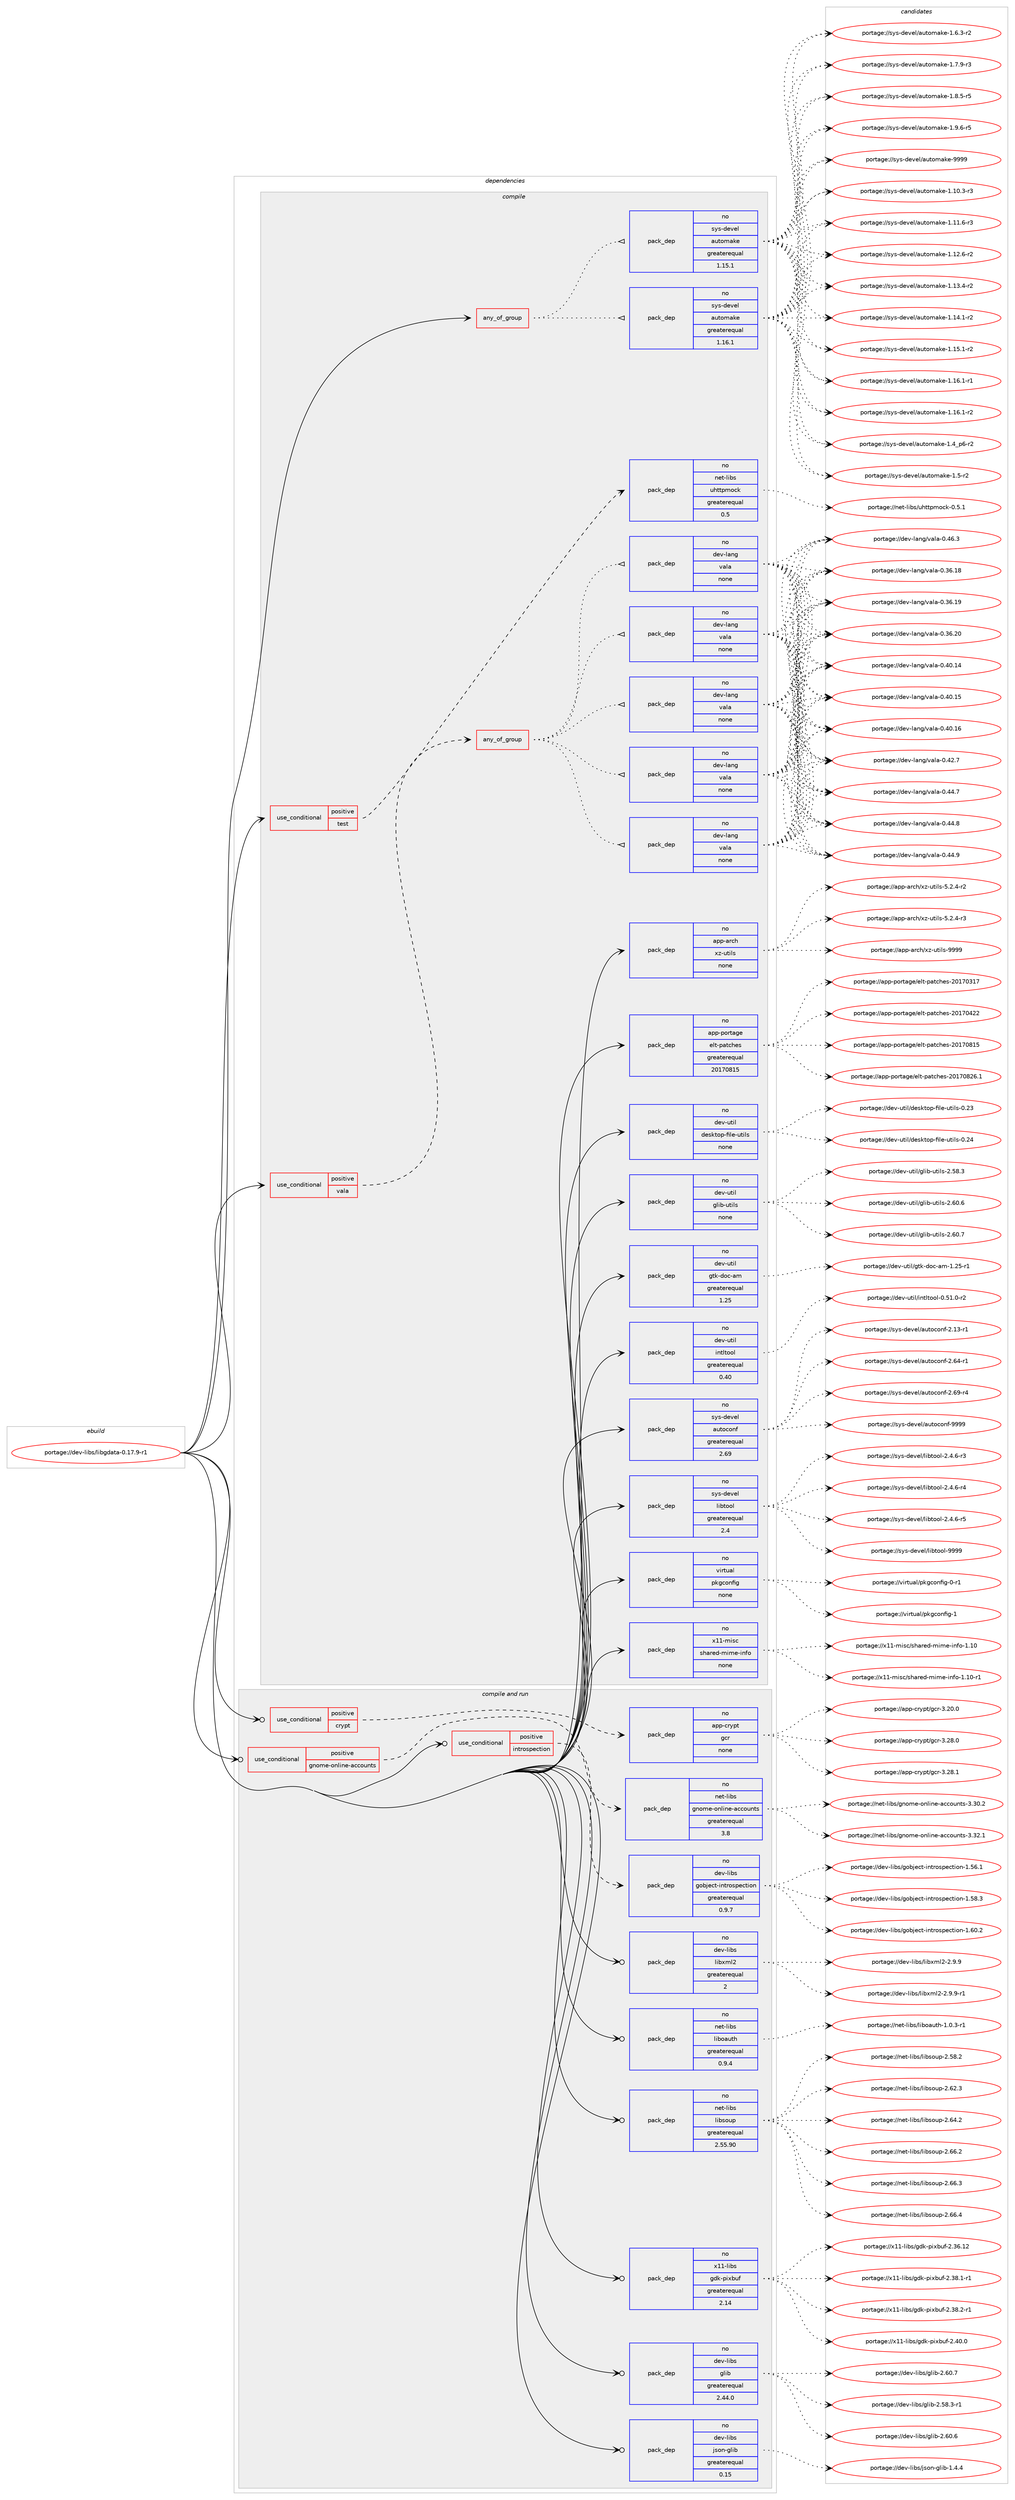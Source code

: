 digraph prolog {

# *************
# Graph options
# *************

newrank=true;
concentrate=true;
compound=true;
graph [rankdir=LR,fontname=Helvetica,fontsize=10,ranksep=1.5];#, ranksep=2.5, nodesep=0.2];
edge  [arrowhead=vee];
node  [fontname=Helvetica,fontsize=10];

# **********
# The ebuild
# **********

subgraph cluster_leftcol {
color=gray;
rank=same;
label=<<i>ebuild</i>>;
id [label="portage://dev-libs/libgdata-0.17.9-r1", color=red, width=4, href="../dev-libs/libgdata-0.17.9-r1.svg"];
}

# ****************
# The dependencies
# ****************

subgraph cluster_midcol {
color=gray;
label=<<i>dependencies</i>>;
subgraph cluster_compile {
fillcolor="#eeeeee";
style=filled;
label=<<i>compile</i>>;
subgraph any2945 {
dependency100589 [label=<<TABLE BORDER="0" CELLBORDER="1" CELLSPACING="0" CELLPADDING="4"><TR><TD CELLPADDING="10">any_of_group</TD></TR></TABLE>>, shape=none, color=red];subgraph pack76588 {
dependency100590 [label=<<TABLE BORDER="0" CELLBORDER="1" CELLSPACING="0" CELLPADDING="4" WIDTH="220"><TR><TD ROWSPAN="6" CELLPADDING="30">pack_dep</TD></TR><TR><TD WIDTH="110">no</TD></TR><TR><TD>sys-devel</TD></TR><TR><TD>automake</TD></TR><TR><TD>greaterequal</TD></TR><TR><TD>1.16.1</TD></TR></TABLE>>, shape=none, color=blue];
}
dependency100589:e -> dependency100590:w [weight=20,style="dotted",arrowhead="oinv"];
subgraph pack76589 {
dependency100591 [label=<<TABLE BORDER="0" CELLBORDER="1" CELLSPACING="0" CELLPADDING="4" WIDTH="220"><TR><TD ROWSPAN="6" CELLPADDING="30">pack_dep</TD></TR><TR><TD WIDTH="110">no</TD></TR><TR><TD>sys-devel</TD></TR><TR><TD>automake</TD></TR><TR><TD>greaterequal</TD></TR><TR><TD>1.15.1</TD></TR></TABLE>>, shape=none, color=blue];
}
dependency100589:e -> dependency100591:w [weight=20,style="dotted",arrowhead="oinv"];
}
id:e -> dependency100589:w [weight=20,style="solid",arrowhead="vee"];
subgraph cond20999 {
dependency100592 [label=<<TABLE BORDER="0" CELLBORDER="1" CELLSPACING="0" CELLPADDING="4"><TR><TD ROWSPAN="3" CELLPADDING="10">use_conditional</TD></TR><TR><TD>positive</TD></TR><TR><TD>test</TD></TR></TABLE>>, shape=none, color=red];
subgraph pack76590 {
dependency100593 [label=<<TABLE BORDER="0" CELLBORDER="1" CELLSPACING="0" CELLPADDING="4" WIDTH="220"><TR><TD ROWSPAN="6" CELLPADDING="30">pack_dep</TD></TR><TR><TD WIDTH="110">no</TD></TR><TR><TD>net-libs</TD></TR><TR><TD>uhttpmock</TD></TR><TR><TD>greaterequal</TD></TR><TR><TD>0.5</TD></TR></TABLE>>, shape=none, color=blue];
}
dependency100592:e -> dependency100593:w [weight=20,style="dashed",arrowhead="vee"];
}
id:e -> dependency100592:w [weight=20,style="solid",arrowhead="vee"];
subgraph cond21000 {
dependency100594 [label=<<TABLE BORDER="0" CELLBORDER="1" CELLSPACING="0" CELLPADDING="4"><TR><TD ROWSPAN="3" CELLPADDING="10">use_conditional</TD></TR><TR><TD>positive</TD></TR><TR><TD>vala</TD></TR></TABLE>>, shape=none, color=red];
subgraph any2946 {
dependency100595 [label=<<TABLE BORDER="0" CELLBORDER="1" CELLSPACING="0" CELLPADDING="4"><TR><TD CELLPADDING="10">any_of_group</TD></TR></TABLE>>, shape=none, color=red];subgraph pack76591 {
dependency100596 [label=<<TABLE BORDER="0" CELLBORDER="1" CELLSPACING="0" CELLPADDING="4" WIDTH="220"><TR><TD ROWSPAN="6" CELLPADDING="30">pack_dep</TD></TR><TR><TD WIDTH="110">no</TD></TR><TR><TD>dev-lang</TD></TR><TR><TD>vala</TD></TR><TR><TD>none</TD></TR><TR><TD></TD></TR></TABLE>>, shape=none, color=blue];
}
dependency100595:e -> dependency100596:w [weight=20,style="dotted",arrowhead="oinv"];
subgraph pack76592 {
dependency100597 [label=<<TABLE BORDER="0" CELLBORDER="1" CELLSPACING="0" CELLPADDING="4" WIDTH="220"><TR><TD ROWSPAN="6" CELLPADDING="30">pack_dep</TD></TR><TR><TD WIDTH="110">no</TD></TR><TR><TD>dev-lang</TD></TR><TR><TD>vala</TD></TR><TR><TD>none</TD></TR><TR><TD></TD></TR></TABLE>>, shape=none, color=blue];
}
dependency100595:e -> dependency100597:w [weight=20,style="dotted",arrowhead="oinv"];
subgraph pack76593 {
dependency100598 [label=<<TABLE BORDER="0" CELLBORDER="1" CELLSPACING="0" CELLPADDING="4" WIDTH="220"><TR><TD ROWSPAN="6" CELLPADDING="30">pack_dep</TD></TR><TR><TD WIDTH="110">no</TD></TR><TR><TD>dev-lang</TD></TR><TR><TD>vala</TD></TR><TR><TD>none</TD></TR><TR><TD></TD></TR></TABLE>>, shape=none, color=blue];
}
dependency100595:e -> dependency100598:w [weight=20,style="dotted",arrowhead="oinv"];
subgraph pack76594 {
dependency100599 [label=<<TABLE BORDER="0" CELLBORDER="1" CELLSPACING="0" CELLPADDING="4" WIDTH="220"><TR><TD ROWSPAN="6" CELLPADDING="30">pack_dep</TD></TR><TR><TD WIDTH="110">no</TD></TR><TR><TD>dev-lang</TD></TR><TR><TD>vala</TD></TR><TR><TD>none</TD></TR><TR><TD></TD></TR></TABLE>>, shape=none, color=blue];
}
dependency100595:e -> dependency100599:w [weight=20,style="dotted",arrowhead="oinv"];
subgraph pack76595 {
dependency100600 [label=<<TABLE BORDER="0" CELLBORDER="1" CELLSPACING="0" CELLPADDING="4" WIDTH="220"><TR><TD ROWSPAN="6" CELLPADDING="30">pack_dep</TD></TR><TR><TD WIDTH="110">no</TD></TR><TR><TD>dev-lang</TD></TR><TR><TD>vala</TD></TR><TR><TD>none</TD></TR><TR><TD></TD></TR></TABLE>>, shape=none, color=blue];
}
dependency100595:e -> dependency100600:w [weight=20,style="dotted",arrowhead="oinv"];
}
dependency100594:e -> dependency100595:w [weight=20,style="dashed",arrowhead="vee"];
}
id:e -> dependency100594:w [weight=20,style="solid",arrowhead="vee"];
subgraph pack76596 {
dependency100601 [label=<<TABLE BORDER="0" CELLBORDER="1" CELLSPACING="0" CELLPADDING="4" WIDTH="220"><TR><TD ROWSPAN="6" CELLPADDING="30">pack_dep</TD></TR><TR><TD WIDTH="110">no</TD></TR><TR><TD>app-arch</TD></TR><TR><TD>xz-utils</TD></TR><TR><TD>none</TD></TR><TR><TD></TD></TR></TABLE>>, shape=none, color=blue];
}
id:e -> dependency100601:w [weight=20,style="solid",arrowhead="vee"];
subgraph pack76597 {
dependency100602 [label=<<TABLE BORDER="0" CELLBORDER="1" CELLSPACING="0" CELLPADDING="4" WIDTH="220"><TR><TD ROWSPAN="6" CELLPADDING="30">pack_dep</TD></TR><TR><TD WIDTH="110">no</TD></TR><TR><TD>app-portage</TD></TR><TR><TD>elt-patches</TD></TR><TR><TD>greaterequal</TD></TR><TR><TD>20170815</TD></TR></TABLE>>, shape=none, color=blue];
}
id:e -> dependency100602:w [weight=20,style="solid",arrowhead="vee"];
subgraph pack76598 {
dependency100603 [label=<<TABLE BORDER="0" CELLBORDER="1" CELLSPACING="0" CELLPADDING="4" WIDTH="220"><TR><TD ROWSPAN="6" CELLPADDING="30">pack_dep</TD></TR><TR><TD WIDTH="110">no</TD></TR><TR><TD>dev-util</TD></TR><TR><TD>desktop-file-utils</TD></TR><TR><TD>none</TD></TR><TR><TD></TD></TR></TABLE>>, shape=none, color=blue];
}
id:e -> dependency100603:w [weight=20,style="solid",arrowhead="vee"];
subgraph pack76599 {
dependency100604 [label=<<TABLE BORDER="0" CELLBORDER="1" CELLSPACING="0" CELLPADDING="4" WIDTH="220"><TR><TD ROWSPAN="6" CELLPADDING="30">pack_dep</TD></TR><TR><TD WIDTH="110">no</TD></TR><TR><TD>dev-util</TD></TR><TR><TD>glib-utils</TD></TR><TR><TD>none</TD></TR><TR><TD></TD></TR></TABLE>>, shape=none, color=blue];
}
id:e -> dependency100604:w [weight=20,style="solid",arrowhead="vee"];
subgraph pack76600 {
dependency100605 [label=<<TABLE BORDER="0" CELLBORDER="1" CELLSPACING="0" CELLPADDING="4" WIDTH="220"><TR><TD ROWSPAN="6" CELLPADDING="30">pack_dep</TD></TR><TR><TD WIDTH="110">no</TD></TR><TR><TD>dev-util</TD></TR><TR><TD>gtk-doc-am</TD></TR><TR><TD>greaterequal</TD></TR><TR><TD>1.25</TD></TR></TABLE>>, shape=none, color=blue];
}
id:e -> dependency100605:w [weight=20,style="solid",arrowhead="vee"];
subgraph pack76601 {
dependency100606 [label=<<TABLE BORDER="0" CELLBORDER="1" CELLSPACING="0" CELLPADDING="4" WIDTH="220"><TR><TD ROWSPAN="6" CELLPADDING="30">pack_dep</TD></TR><TR><TD WIDTH="110">no</TD></TR><TR><TD>dev-util</TD></TR><TR><TD>intltool</TD></TR><TR><TD>greaterequal</TD></TR><TR><TD>0.40</TD></TR></TABLE>>, shape=none, color=blue];
}
id:e -> dependency100606:w [weight=20,style="solid",arrowhead="vee"];
subgraph pack76602 {
dependency100607 [label=<<TABLE BORDER="0" CELLBORDER="1" CELLSPACING="0" CELLPADDING="4" WIDTH="220"><TR><TD ROWSPAN="6" CELLPADDING="30">pack_dep</TD></TR><TR><TD WIDTH="110">no</TD></TR><TR><TD>sys-devel</TD></TR><TR><TD>autoconf</TD></TR><TR><TD>greaterequal</TD></TR><TR><TD>2.69</TD></TR></TABLE>>, shape=none, color=blue];
}
id:e -> dependency100607:w [weight=20,style="solid",arrowhead="vee"];
subgraph pack76603 {
dependency100608 [label=<<TABLE BORDER="0" CELLBORDER="1" CELLSPACING="0" CELLPADDING="4" WIDTH="220"><TR><TD ROWSPAN="6" CELLPADDING="30">pack_dep</TD></TR><TR><TD WIDTH="110">no</TD></TR><TR><TD>sys-devel</TD></TR><TR><TD>libtool</TD></TR><TR><TD>greaterequal</TD></TR><TR><TD>2.4</TD></TR></TABLE>>, shape=none, color=blue];
}
id:e -> dependency100608:w [weight=20,style="solid",arrowhead="vee"];
subgraph pack76604 {
dependency100609 [label=<<TABLE BORDER="0" CELLBORDER="1" CELLSPACING="0" CELLPADDING="4" WIDTH="220"><TR><TD ROWSPAN="6" CELLPADDING="30">pack_dep</TD></TR><TR><TD WIDTH="110">no</TD></TR><TR><TD>virtual</TD></TR><TR><TD>pkgconfig</TD></TR><TR><TD>none</TD></TR><TR><TD></TD></TR></TABLE>>, shape=none, color=blue];
}
id:e -> dependency100609:w [weight=20,style="solid",arrowhead="vee"];
subgraph pack76605 {
dependency100610 [label=<<TABLE BORDER="0" CELLBORDER="1" CELLSPACING="0" CELLPADDING="4" WIDTH="220"><TR><TD ROWSPAN="6" CELLPADDING="30">pack_dep</TD></TR><TR><TD WIDTH="110">no</TD></TR><TR><TD>x11-misc</TD></TR><TR><TD>shared-mime-info</TD></TR><TR><TD>none</TD></TR><TR><TD></TD></TR></TABLE>>, shape=none, color=blue];
}
id:e -> dependency100610:w [weight=20,style="solid",arrowhead="vee"];
}
subgraph cluster_compileandrun {
fillcolor="#eeeeee";
style=filled;
label=<<i>compile and run</i>>;
subgraph cond21001 {
dependency100611 [label=<<TABLE BORDER="0" CELLBORDER="1" CELLSPACING="0" CELLPADDING="4"><TR><TD ROWSPAN="3" CELLPADDING="10">use_conditional</TD></TR><TR><TD>positive</TD></TR><TR><TD>crypt</TD></TR></TABLE>>, shape=none, color=red];
subgraph pack76606 {
dependency100612 [label=<<TABLE BORDER="0" CELLBORDER="1" CELLSPACING="0" CELLPADDING="4" WIDTH="220"><TR><TD ROWSPAN="6" CELLPADDING="30">pack_dep</TD></TR><TR><TD WIDTH="110">no</TD></TR><TR><TD>app-crypt</TD></TR><TR><TD>gcr</TD></TR><TR><TD>none</TD></TR><TR><TD></TD></TR></TABLE>>, shape=none, color=blue];
}
dependency100611:e -> dependency100612:w [weight=20,style="dashed",arrowhead="vee"];
}
id:e -> dependency100611:w [weight=20,style="solid",arrowhead="odotvee"];
subgraph cond21002 {
dependency100613 [label=<<TABLE BORDER="0" CELLBORDER="1" CELLSPACING="0" CELLPADDING="4"><TR><TD ROWSPAN="3" CELLPADDING="10">use_conditional</TD></TR><TR><TD>positive</TD></TR><TR><TD>gnome-online-accounts</TD></TR></TABLE>>, shape=none, color=red];
subgraph pack76607 {
dependency100614 [label=<<TABLE BORDER="0" CELLBORDER="1" CELLSPACING="0" CELLPADDING="4" WIDTH="220"><TR><TD ROWSPAN="6" CELLPADDING="30">pack_dep</TD></TR><TR><TD WIDTH="110">no</TD></TR><TR><TD>net-libs</TD></TR><TR><TD>gnome-online-accounts</TD></TR><TR><TD>greaterequal</TD></TR><TR><TD>3.8</TD></TR></TABLE>>, shape=none, color=blue];
}
dependency100613:e -> dependency100614:w [weight=20,style="dashed",arrowhead="vee"];
}
id:e -> dependency100613:w [weight=20,style="solid",arrowhead="odotvee"];
subgraph cond21003 {
dependency100615 [label=<<TABLE BORDER="0" CELLBORDER="1" CELLSPACING="0" CELLPADDING="4"><TR><TD ROWSPAN="3" CELLPADDING="10">use_conditional</TD></TR><TR><TD>positive</TD></TR><TR><TD>introspection</TD></TR></TABLE>>, shape=none, color=red];
subgraph pack76608 {
dependency100616 [label=<<TABLE BORDER="0" CELLBORDER="1" CELLSPACING="0" CELLPADDING="4" WIDTH="220"><TR><TD ROWSPAN="6" CELLPADDING="30">pack_dep</TD></TR><TR><TD WIDTH="110">no</TD></TR><TR><TD>dev-libs</TD></TR><TR><TD>gobject-introspection</TD></TR><TR><TD>greaterequal</TD></TR><TR><TD>0.9.7</TD></TR></TABLE>>, shape=none, color=blue];
}
dependency100615:e -> dependency100616:w [weight=20,style="dashed",arrowhead="vee"];
}
id:e -> dependency100615:w [weight=20,style="solid",arrowhead="odotvee"];
subgraph pack76609 {
dependency100617 [label=<<TABLE BORDER="0" CELLBORDER="1" CELLSPACING="0" CELLPADDING="4" WIDTH="220"><TR><TD ROWSPAN="6" CELLPADDING="30">pack_dep</TD></TR><TR><TD WIDTH="110">no</TD></TR><TR><TD>dev-libs</TD></TR><TR><TD>glib</TD></TR><TR><TD>greaterequal</TD></TR><TR><TD>2.44.0</TD></TR></TABLE>>, shape=none, color=blue];
}
id:e -> dependency100617:w [weight=20,style="solid",arrowhead="odotvee"];
subgraph pack76610 {
dependency100618 [label=<<TABLE BORDER="0" CELLBORDER="1" CELLSPACING="0" CELLPADDING="4" WIDTH="220"><TR><TD ROWSPAN="6" CELLPADDING="30">pack_dep</TD></TR><TR><TD WIDTH="110">no</TD></TR><TR><TD>dev-libs</TD></TR><TR><TD>json-glib</TD></TR><TR><TD>greaterequal</TD></TR><TR><TD>0.15</TD></TR></TABLE>>, shape=none, color=blue];
}
id:e -> dependency100618:w [weight=20,style="solid",arrowhead="odotvee"];
subgraph pack76611 {
dependency100619 [label=<<TABLE BORDER="0" CELLBORDER="1" CELLSPACING="0" CELLPADDING="4" WIDTH="220"><TR><TD ROWSPAN="6" CELLPADDING="30">pack_dep</TD></TR><TR><TD WIDTH="110">no</TD></TR><TR><TD>dev-libs</TD></TR><TR><TD>libxml2</TD></TR><TR><TD>greaterequal</TD></TR><TR><TD>2</TD></TR></TABLE>>, shape=none, color=blue];
}
id:e -> dependency100619:w [weight=20,style="solid",arrowhead="odotvee"];
subgraph pack76612 {
dependency100620 [label=<<TABLE BORDER="0" CELLBORDER="1" CELLSPACING="0" CELLPADDING="4" WIDTH="220"><TR><TD ROWSPAN="6" CELLPADDING="30">pack_dep</TD></TR><TR><TD WIDTH="110">no</TD></TR><TR><TD>net-libs</TD></TR><TR><TD>liboauth</TD></TR><TR><TD>greaterequal</TD></TR><TR><TD>0.9.4</TD></TR></TABLE>>, shape=none, color=blue];
}
id:e -> dependency100620:w [weight=20,style="solid",arrowhead="odotvee"];
subgraph pack76613 {
dependency100621 [label=<<TABLE BORDER="0" CELLBORDER="1" CELLSPACING="0" CELLPADDING="4" WIDTH="220"><TR><TD ROWSPAN="6" CELLPADDING="30">pack_dep</TD></TR><TR><TD WIDTH="110">no</TD></TR><TR><TD>net-libs</TD></TR><TR><TD>libsoup</TD></TR><TR><TD>greaterequal</TD></TR><TR><TD>2.55.90</TD></TR></TABLE>>, shape=none, color=blue];
}
id:e -> dependency100621:w [weight=20,style="solid",arrowhead="odotvee"];
subgraph pack76614 {
dependency100622 [label=<<TABLE BORDER="0" CELLBORDER="1" CELLSPACING="0" CELLPADDING="4" WIDTH="220"><TR><TD ROWSPAN="6" CELLPADDING="30">pack_dep</TD></TR><TR><TD WIDTH="110">no</TD></TR><TR><TD>x11-libs</TD></TR><TR><TD>gdk-pixbuf</TD></TR><TR><TD>greaterequal</TD></TR><TR><TD>2.14</TD></TR></TABLE>>, shape=none, color=blue];
}
id:e -> dependency100622:w [weight=20,style="solid",arrowhead="odotvee"];
}
subgraph cluster_run {
fillcolor="#eeeeee";
style=filled;
label=<<i>run</i>>;
}
}

# **************
# The candidates
# **************

subgraph cluster_choices {
rank=same;
color=gray;
label=<<i>candidates</i>>;

subgraph choice76588 {
color=black;
nodesep=1;
choiceportage11512111545100101118101108479711711611110997107101454946494846514511451 [label="portage://sys-devel/automake-1.10.3-r3", color=red, width=4,href="../sys-devel/automake-1.10.3-r3.svg"];
choiceportage11512111545100101118101108479711711611110997107101454946494946544511451 [label="portage://sys-devel/automake-1.11.6-r3", color=red, width=4,href="../sys-devel/automake-1.11.6-r3.svg"];
choiceportage11512111545100101118101108479711711611110997107101454946495046544511450 [label="portage://sys-devel/automake-1.12.6-r2", color=red, width=4,href="../sys-devel/automake-1.12.6-r2.svg"];
choiceportage11512111545100101118101108479711711611110997107101454946495146524511450 [label="portage://sys-devel/automake-1.13.4-r2", color=red, width=4,href="../sys-devel/automake-1.13.4-r2.svg"];
choiceportage11512111545100101118101108479711711611110997107101454946495246494511450 [label="portage://sys-devel/automake-1.14.1-r2", color=red, width=4,href="../sys-devel/automake-1.14.1-r2.svg"];
choiceportage11512111545100101118101108479711711611110997107101454946495346494511450 [label="portage://sys-devel/automake-1.15.1-r2", color=red, width=4,href="../sys-devel/automake-1.15.1-r2.svg"];
choiceportage11512111545100101118101108479711711611110997107101454946495446494511449 [label="portage://sys-devel/automake-1.16.1-r1", color=red, width=4,href="../sys-devel/automake-1.16.1-r1.svg"];
choiceportage11512111545100101118101108479711711611110997107101454946495446494511450 [label="portage://sys-devel/automake-1.16.1-r2", color=red, width=4,href="../sys-devel/automake-1.16.1-r2.svg"];
choiceportage115121115451001011181011084797117116111109971071014549465295112544511450 [label="portage://sys-devel/automake-1.4_p6-r2", color=red, width=4,href="../sys-devel/automake-1.4_p6-r2.svg"];
choiceportage11512111545100101118101108479711711611110997107101454946534511450 [label="portage://sys-devel/automake-1.5-r2", color=red, width=4,href="../sys-devel/automake-1.5-r2.svg"];
choiceportage115121115451001011181011084797117116111109971071014549465446514511450 [label="portage://sys-devel/automake-1.6.3-r2", color=red, width=4,href="../sys-devel/automake-1.6.3-r2.svg"];
choiceportage115121115451001011181011084797117116111109971071014549465546574511451 [label="portage://sys-devel/automake-1.7.9-r3", color=red, width=4,href="../sys-devel/automake-1.7.9-r3.svg"];
choiceportage115121115451001011181011084797117116111109971071014549465646534511453 [label="portage://sys-devel/automake-1.8.5-r5", color=red, width=4,href="../sys-devel/automake-1.8.5-r5.svg"];
choiceportage115121115451001011181011084797117116111109971071014549465746544511453 [label="portage://sys-devel/automake-1.9.6-r5", color=red, width=4,href="../sys-devel/automake-1.9.6-r5.svg"];
choiceportage115121115451001011181011084797117116111109971071014557575757 [label="portage://sys-devel/automake-9999", color=red, width=4,href="../sys-devel/automake-9999.svg"];
dependency100590:e -> choiceportage11512111545100101118101108479711711611110997107101454946494846514511451:w [style=dotted,weight="100"];
dependency100590:e -> choiceportage11512111545100101118101108479711711611110997107101454946494946544511451:w [style=dotted,weight="100"];
dependency100590:e -> choiceportage11512111545100101118101108479711711611110997107101454946495046544511450:w [style=dotted,weight="100"];
dependency100590:e -> choiceportage11512111545100101118101108479711711611110997107101454946495146524511450:w [style=dotted,weight="100"];
dependency100590:e -> choiceportage11512111545100101118101108479711711611110997107101454946495246494511450:w [style=dotted,weight="100"];
dependency100590:e -> choiceportage11512111545100101118101108479711711611110997107101454946495346494511450:w [style=dotted,weight="100"];
dependency100590:e -> choiceportage11512111545100101118101108479711711611110997107101454946495446494511449:w [style=dotted,weight="100"];
dependency100590:e -> choiceportage11512111545100101118101108479711711611110997107101454946495446494511450:w [style=dotted,weight="100"];
dependency100590:e -> choiceportage115121115451001011181011084797117116111109971071014549465295112544511450:w [style=dotted,weight="100"];
dependency100590:e -> choiceportage11512111545100101118101108479711711611110997107101454946534511450:w [style=dotted,weight="100"];
dependency100590:e -> choiceportage115121115451001011181011084797117116111109971071014549465446514511450:w [style=dotted,weight="100"];
dependency100590:e -> choiceportage115121115451001011181011084797117116111109971071014549465546574511451:w [style=dotted,weight="100"];
dependency100590:e -> choiceportage115121115451001011181011084797117116111109971071014549465646534511453:w [style=dotted,weight="100"];
dependency100590:e -> choiceportage115121115451001011181011084797117116111109971071014549465746544511453:w [style=dotted,weight="100"];
dependency100590:e -> choiceportage115121115451001011181011084797117116111109971071014557575757:w [style=dotted,weight="100"];
}
subgraph choice76589 {
color=black;
nodesep=1;
choiceportage11512111545100101118101108479711711611110997107101454946494846514511451 [label="portage://sys-devel/automake-1.10.3-r3", color=red, width=4,href="../sys-devel/automake-1.10.3-r3.svg"];
choiceportage11512111545100101118101108479711711611110997107101454946494946544511451 [label="portage://sys-devel/automake-1.11.6-r3", color=red, width=4,href="../sys-devel/automake-1.11.6-r3.svg"];
choiceportage11512111545100101118101108479711711611110997107101454946495046544511450 [label="portage://sys-devel/automake-1.12.6-r2", color=red, width=4,href="../sys-devel/automake-1.12.6-r2.svg"];
choiceportage11512111545100101118101108479711711611110997107101454946495146524511450 [label="portage://sys-devel/automake-1.13.4-r2", color=red, width=4,href="../sys-devel/automake-1.13.4-r2.svg"];
choiceportage11512111545100101118101108479711711611110997107101454946495246494511450 [label="portage://sys-devel/automake-1.14.1-r2", color=red, width=4,href="../sys-devel/automake-1.14.1-r2.svg"];
choiceportage11512111545100101118101108479711711611110997107101454946495346494511450 [label="portage://sys-devel/automake-1.15.1-r2", color=red, width=4,href="../sys-devel/automake-1.15.1-r2.svg"];
choiceportage11512111545100101118101108479711711611110997107101454946495446494511449 [label="portage://sys-devel/automake-1.16.1-r1", color=red, width=4,href="../sys-devel/automake-1.16.1-r1.svg"];
choiceportage11512111545100101118101108479711711611110997107101454946495446494511450 [label="portage://sys-devel/automake-1.16.1-r2", color=red, width=4,href="../sys-devel/automake-1.16.1-r2.svg"];
choiceportage115121115451001011181011084797117116111109971071014549465295112544511450 [label="portage://sys-devel/automake-1.4_p6-r2", color=red, width=4,href="../sys-devel/automake-1.4_p6-r2.svg"];
choiceportage11512111545100101118101108479711711611110997107101454946534511450 [label="portage://sys-devel/automake-1.5-r2", color=red, width=4,href="../sys-devel/automake-1.5-r2.svg"];
choiceportage115121115451001011181011084797117116111109971071014549465446514511450 [label="portage://sys-devel/automake-1.6.3-r2", color=red, width=4,href="../sys-devel/automake-1.6.3-r2.svg"];
choiceportage115121115451001011181011084797117116111109971071014549465546574511451 [label="portage://sys-devel/automake-1.7.9-r3", color=red, width=4,href="../sys-devel/automake-1.7.9-r3.svg"];
choiceportage115121115451001011181011084797117116111109971071014549465646534511453 [label="portage://sys-devel/automake-1.8.5-r5", color=red, width=4,href="../sys-devel/automake-1.8.5-r5.svg"];
choiceportage115121115451001011181011084797117116111109971071014549465746544511453 [label="portage://sys-devel/automake-1.9.6-r5", color=red, width=4,href="../sys-devel/automake-1.9.6-r5.svg"];
choiceportage115121115451001011181011084797117116111109971071014557575757 [label="portage://sys-devel/automake-9999", color=red, width=4,href="../sys-devel/automake-9999.svg"];
dependency100591:e -> choiceportage11512111545100101118101108479711711611110997107101454946494846514511451:w [style=dotted,weight="100"];
dependency100591:e -> choiceportage11512111545100101118101108479711711611110997107101454946494946544511451:w [style=dotted,weight="100"];
dependency100591:e -> choiceportage11512111545100101118101108479711711611110997107101454946495046544511450:w [style=dotted,weight="100"];
dependency100591:e -> choiceportage11512111545100101118101108479711711611110997107101454946495146524511450:w [style=dotted,weight="100"];
dependency100591:e -> choiceportage11512111545100101118101108479711711611110997107101454946495246494511450:w [style=dotted,weight="100"];
dependency100591:e -> choiceportage11512111545100101118101108479711711611110997107101454946495346494511450:w [style=dotted,weight="100"];
dependency100591:e -> choiceportage11512111545100101118101108479711711611110997107101454946495446494511449:w [style=dotted,weight="100"];
dependency100591:e -> choiceportage11512111545100101118101108479711711611110997107101454946495446494511450:w [style=dotted,weight="100"];
dependency100591:e -> choiceportage115121115451001011181011084797117116111109971071014549465295112544511450:w [style=dotted,weight="100"];
dependency100591:e -> choiceportage11512111545100101118101108479711711611110997107101454946534511450:w [style=dotted,weight="100"];
dependency100591:e -> choiceportage115121115451001011181011084797117116111109971071014549465446514511450:w [style=dotted,weight="100"];
dependency100591:e -> choiceportage115121115451001011181011084797117116111109971071014549465546574511451:w [style=dotted,weight="100"];
dependency100591:e -> choiceportage115121115451001011181011084797117116111109971071014549465646534511453:w [style=dotted,weight="100"];
dependency100591:e -> choiceportage115121115451001011181011084797117116111109971071014549465746544511453:w [style=dotted,weight="100"];
dependency100591:e -> choiceportage115121115451001011181011084797117116111109971071014557575757:w [style=dotted,weight="100"];
}
subgraph choice76590 {
color=black;
nodesep=1;
choiceportage11010111645108105981154711710411611611210911199107454846534649 [label="portage://net-libs/uhttpmock-0.5.1", color=red, width=4,href="../net-libs/uhttpmock-0.5.1.svg"];
dependency100593:e -> choiceportage11010111645108105981154711710411611611210911199107454846534649:w [style=dotted,weight="100"];
}
subgraph choice76591 {
color=black;
nodesep=1;
choiceportage10010111845108971101034711897108974548465154464956 [label="portage://dev-lang/vala-0.36.18", color=red, width=4,href="../dev-lang/vala-0.36.18.svg"];
choiceportage10010111845108971101034711897108974548465154464957 [label="portage://dev-lang/vala-0.36.19", color=red, width=4,href="../dev-lang/vala-0.36.19.svg"];
choiceportage10010111845108971101034711897108974548465154465048 [label="portage://dev-lang/vala-0.36.20", color=red, width=4,href="../dev-lang/vala-0.36.20.svg"];
choiceportage10010111845108971101034711897108974548465248464952 [label="portage://dev-lang/vala-0.40.14", color=red, width=4,href="../dev-lang/vala-0.40.14.svg"];
choiceportage10010111845108971101034711897108974548465248464953 [label="portage://dev-lang/vala-0.40.15", color=red, width=4,href="../dev-lang/vala-0.40.15.svg"];
choiceportage10010111845108971101034711897108974548465248464954 [label="portage://dev-lang/vala-0.40.16", color=red, width=4,href="../dev-lang/vala-0.40.16.svg"];
choiceportage100101118451089711010347118971089745484652504655 [label="portage://dev-lang/vala-0.42.7", color=red, width=4,href="../dev-lang/vala-0.42.7.svg"];
choiceportage100101118451089711010347118971089745484652524655 [label="portage://dev-lang/vala-0.44.7", color=red, width=4,href="../dev-lang/vala-0.44.7.svg"];
choiceportage100101118451089711010347118971089745484652524656 [label="portage://dev-lang/vala-0.44.8", color=red, width=4,href="../dev-lang/vala-0.44.8.svg"];
choiceportage100101118451089711010347118971089745484652524657 [label="portage://dev-lang/vala-0.44.9", color=red, width=4,href="../dev-lang/vala-0.44.9.svg"];
choiceportage100101118451089711010347118971089745484652544651 [label="portage://dev-lang/vala-0.46.3", color=red, width=4,href="../dev-lang/vala-0.46.3.svg"];
dependency100596:e -> choiceportage10010111845108971101034711897108974548465154464956:w [style=dotted,weight="100"];
dependency100596:e -> choiceportage10010111845108971101034711897108974548465154464957:w [style=dotted,weight="100"];
dependency100596:e -> choiceportage10010111845108971101034711897108974548465154465048:w [style=dotted,weight="100"];
dependency100596:e -> choiceportage10010111845108971101034711897108974548465248464952:w [style=dotted,weight="100"];
dependency100596:e -> choiceportage10010111845108971101034711897108974548465248464953:w [style=dotted,weight="100"];
dependency100596:e -> choiceportage10010111845108971101034711897108974548465248464954:w [style=dotted,weight="100"];
dependency100596:e -> choiceportage100101118451089711010347118971089745484652504655:w [style=dotted,weight="100"];
dependency100596:e -> choiceportage100101118451089711010347118971089745484652524655:w [style=dotted,weight="100"];
dependency100596:e -> choiceportage100101118451089711010347118971089745484652524656:w [style=dotted,weight="100"];
dependency100596:e -> choiceportage100101118451089711010347118971089745484652524657:w [style=dotted,weight="100"];
dependency100596:e -> choiceportage100101118451089711010347118971089745484652544651:w [style=dotted,weight="100"];
}
subgraph choice76592 {
color=black;
nodesep=1;
choiceportage10010111845108971101034711897108974548465154464956 [label="portage://dev-lang/vala-0.36.18", color=red, width=4,href="../dev-lang/vala-0.36.18.svg"];
choiceportage10010111845108971101034711897108974548465154464957 [label="portage://dev-lang/vala-0.36.19", color=red, width=4,href="../dev-lang/vala-0.36.19.svg"];
choiceportage10010111845108971101034711897108974548465154465048 [label="portage://dev-lang/vala-0.36.20", color=red, width=4,href="../dev-lang/vala-0.36.20.svg"];
choiceportage10010111845108971101034711897108974548465248464952 [label="portage://dev-lang/vala-0.40.14", color=red, width=4,href="../dev-lang/vala-0.40.14.svg"];
choiceportage10010111845108971101034711897108974548465248464953 [label="portage://dev-lang/vala-0.40.15", color=red, width=4,href="../dev-lang/vala-0.40.15.svg"];
choiceportage10010111845108971101034711897108974548465248464954 [label="portage://dev-lang/vala-0.40.16", color=red, width=4,href="../dev-lang/vala-0.40.16.svg"];
choiceportage100101118451089711010347118971089745484652504655 [label="portage://dev-lang/vala-0.42.7", color=red, width=4,href="../dev-lang/vala-0.42.7.svg"];
choiceportage100101118451089711010347118971089745484652524655 [label="portage://dev-lang/vala-0.44.7", color=red, width=4,href="../dev-lang/vala-0.44.7.svg"];
choiceportage100101118451089711010347118971089745484652524656 [label="portage://dev-lang/vala-0.44.8", color=red, width=4,href="../dev-lang/vala-0.44.8.svg"];
choiceportage100101118451089711010347118971089745484652524657 [label="portage://dev-lang/vala-0.44.9", color=red, width=4,href="../dev-lang/vala-0.44.9.svg"];
choiceportage100101118451089711010347118971089745484652544651 [label="portage://dev-lang/vala-0.46.3", color=red, width=4,href="../dev-lang/vala-0.46.3.svg"];
dependency100597:e -> choiceportage10010111845108971101034711897108974548465154464956:w [style=dotted,weight="100"];
dependency100597:e -> choiceportage10010111845108971101034711897108974548465154464957:w [style=dotted,weight="100"];
dependency100597:e -> choiceportage10010111845108971101034711897108974548465154465048:w [style=dotted,weight="100"];
dependency100597:e -> choiceportage10010111845108971101034711897108974548465248464952:w [style=dotted,weight="100"];
dependency100597:e -> choiceportage10010111845108971101034711897108974548465248464953:w [style=dotted,weight="100"];
dependency100597:e -> choiceportage10010111845108971101034711897108974548465248464954:w [style=dotted,weight="100"];
dependency100597:e -> choiceportage100101118451089711010347118971089745484652504655:w [style=dotted,weight="100"];
dependency100597:e -> choiceportage100101118451089711010347118971089745484652524655:w [style=dotted,weight="100"];
dependency100597:e -> choiceportage100101118451089711010347118971089745484652524656:w [style=dotted,weight="100"];
dependency100597:e -> choiceportage100101118451089711010347118971089745484652524657:w [style=dotted,weight="100"];
dependency100597:e -> choiceportage100101118451089711010347118971089745484652544651:w [style=dotted,weight="100"];
}
subgraph choice76593 {
color=black;
nodesep=1;
choiceportage10010111845108971101034711897108974548465154464956 [label="portage://dev-lang/vala-0.36.18", color=red, width=4,href="../dev-lang/vala-0.36.18.svg"];
choiceportage10010111845108971101034711897108974548465154464957 [label="portage://dev-lang/vala-0.36.19", color=red, width=4,href="../dev-lang/vala-0.36.19.svg"];
choiceportage10010111845108971101034711897108974548465154465048 [label="portage://dev-lang/vala-0.36.20", color=red, width=4,href="../dev-lang/vala-0.36.20.svg"];
choiceportage10010111845108971101034711897108974548465248464952 [label="portage://dev-lang/vala-0.40.14", color=red, width=4,href="../dev-lang/vala-0.40.14.svg"];
choiceportage10010111845108971101034711897108974548465248464953 [label="portage://dev-lang/vala-0.40.15", color=red, width=4,href="../dev-lang/vala-0.40.15.svg"];
choiceportage10010111845108971101034711897108974548465248464954 [label="portage://dev-lang/vala-0.40.16", color=red, width=4,href="../dev-lang/vala-0.40.16.svg"];
choiceportage100101118451089711010347118971089745484652504655 [label="portage://dev-lang/vala-0.42.7", color=red, width=4,href="../dev-lang/vala-0.42.7.svg"];
choiceportage100101118451089711010347118971089745484652524655 [label="portage://dev-lang/vala-0.44.7", color=red, width=4,href="../dev-lang/vala-0.44.7.svg"];
choiceportage100101118451089711010347118971089745484652524656 [label="portage://dev-lang/vala-0.44.8", color=red, width=4,href="../dev-lang/vala-0.44.8.svg"];
choiceportage100101118451089711010347118971089745484652524657 [label="portage://dev-lang/vala-0.44.9", color=red, width=4,href="../dev-lang/vala-0.44.9.svg"];
choiceportage100101118451089711010347118971089745484652544651 [label="portage://dev-lang/vala-0.46.3", color=red, width=4,href="../dev-lang/vala-0.46.3.svg"];
dependency100598:e -> choiceportage10010111845108971101034711897108974548465154464956:w [style=dotted,weight="100"];
dependency100598:e -> choiceportage10010111845108971101034711897108974548465154464957:w [style=dotted,weight="100"];
dependency100598:e -> choiceportage10010111845108971101034711897108974548465154465048:w [style=dotted,weight="100"];
dependency100598:e -> choiceportage10010111845108971101034711897108974548465248464952:w [style=dotted,weight="100"];
dependency100598:e -> choiceportage10010111845108971101034711897108974548465248464953:w [style=dotted,weight="100"];
dependency100598:e -> choiceportage10010111845108971101034711897108974548465248464954:w [style=dotted,weight="100"];
dependency100598:e -> choiceportage100101118451089711010347118971089745484652504655:w [style=dotted,weight="100"];
dependency100598:e -> choiceportage100101118451089711010347118971089745484652524655:w [style=dotted,weight="100"];
dependency100598:e -> choiceportage100101118451089711010347118971089745484652524656:w [style=dotted,weight="100"];
dependency100598:e -> choiceportage100101118451089711010347118971089745484652524657:w [style=dotted,weight="100"];
dependency100598:e -> choiceportage100101118451089711010347118971089745484652544651:w [style=dotted,weight="100"];
}
subgraph choice76594 {
color=black;
nodesep=1;
choiceportage10010111845108971101034711897108974548465154464956 [label="portage://dev-lang/vala-0.36.18", color=red, width=4,href="../dev-lang/vala-0.36.18.svg"];
choiceportage10010111845108971101034711897108974548465154464957 [label="portage://dev-lang/vala-0.36.19", color=red, width=4,href="../dev-lang/vala-0.36.19.svg"];
choiceportage10010111845108971101034711897108974548465154465048 [label="portage://dev-lang/vala-0.36.20", color=red, width=4,href="../dev-lang/vala-0.36.20.svg"];
choiceportage10010111845108971101034711897108974548465248464952 [label="portage://dev-lang/vala-0.40.14", color=red, width=4,href="../dev-lang/vala-0.40.14.svg"];
choiceportage10010111845108971101034711897108974548465248464953 [label="portage://dev-lang/vala-0.40.15", color=red, width=4,href="../dev-lang/vala-0.40.15.svg"];
choiceportage10010111845108971101034711897108974548465248464954 [label="portage://dev-lang/vala-0.40.16", color=red, width=4,href="../dev-lang/vala-0.40.16.svg"];
choiceportage100101118451089711010347118971089745484652504655 [label="portage://dev-lang/vala-0.42.7", color=red, width=4,href="../dev-lang/vala-0.42.7.svg"];
choiceportage100101118451089711010347118971089745484652524655 [label="portage://dev-lang/vala-0.44.7", color=red, width=4,href="../dev-lang/vala-0.44.7.svg"];
choiceportage100101118451089711010347118971089745484652524656 [label="portage://dev-lang/vala-0.44.8", color=red, width=4,href="../dev-lang/vala-0.44.8.svg"];
choiceportage100101118451089711010347118971089745484652524657 [label="portage://dev-lang/vala-0.44.9", color=red, width=4,href="../dev-lang/vala-0.44.9.svg"];
choiceportage100101118451089711010347118971089745484652544651 [label="portage://dev-lang/vala-0.46.3", color=red, width=4,href="../dev-lang/vala-0.46.3.svg"];
dependency100599:e -> choiceportage10010111845108971101034711897108974548465154464956:w [style=dotted,weight="100"];
dependency100599:e -> choiceportage10010111845108971101034711897108974548465154464957:w [style=dotted,weight="100"];
dependency100599:e -> choiceportage10010111845108971101034711897108974548465154465048:w [style=dotted,weight="100"];
dependency100599:e -> choiceportage10010111845108971101034711897108974548465248464952:w [style=dotted,weight="100"];
dependency100599:e -> choiceportage10010111845108971101034711897108974548465248464953:w [style=dotted,weight="100"];
dependency100599:e -> choiceportage10010111845108971101034711897108974548465248464954:w [style=dotted,weight="100"];
dependency100599:e -> choiceportage100101118451089711010347118971089745484652504655:w [style=dotted,weight="100"];
dependency100599:e -> choiceportage100101118451089711010347118971089745484652524655:w [style=dotted,weight="100"];
dependency100599:e -> choiceportage100101118451089711010347118971089745484652524656:w [style=dotted,weight="100"];
dependency100599:e -> choiceportage100101118451089711010347118971089745484652524657:w [style=dotted,weight="100"];
dependency100599:e -> choiceportage100101118451089711010347118971089745484652544651:w [style=dotted,weight="100"];
}
subgraph choice76595 {
color=black;
nodesep=1;
choiceportage10010111845108971101034711897108974548465154464956 [label="portage://dev-lang/vala-0.36.18", color=red, width=4,href="../dev-lang/vala-0.36.18.svg"];
choiceportage10010111845108971101034711897108974548465154464957 [label="portage://dev-lang/vala-0.36.19", color=red, width=4,href="../dev-lang/vala-0.36.19.svg"];
choiceportage10010111845108971101034711897108974548465154465048 [label="portage://dev-lang/vala-0.36.20", color=red, width=4,href="../dev-lang/vala-0.36.20.svg"];
choiceportage10010111845108971101034711897108974548465248464952 [label="portage://dev-lang/vala-0.40.14", color=red, width=4,href="../dev-lang/vala-0.40.14.svg"];
choiceportage10010111845108971101034711897108974548465248464953 [label="portage://dev-lang/vala-0.40.15", color=red, width=4,href="../dev-lang/vala-0.40.15.svg"];
choiceportage10010111845108971101034711897108974548465248464954 [label="portage://dev-lang/vala-0.40.16", color=red, width=4,href="../dev-lang/vala-0.40.16.svg"];
choiceportage100101118451089711010347118971089745484652504655 [label="portage://dev-lang/vala-0.42.7", color=red, width=4,href="../dev-lang/vala-0.42.7.svg"];
choiceportage100101118451089711010347118971089745484652524655 [label="portage://dev-lang/vala-0.44.7", color=red, width=4,href="../dev-lang/vala-0.44.7.svg"];
choiceportage100101118451089711010347118971089745484652524656 [label="portage://dev-lang/vala-0.44.8", color=red, width=4,href="../dev-lang/vala-0.44.8.svg"];
choiceportage100101118451089711010347118971089745484652524657 [label="portage://dev-lang/vala-0.44.9", color=red, width=4,href="../dev-lang/vala-0.44.9.svg"];
choiceportage100101118451089711010347118971089745484652544651 [label="portage://dev-lang/vala-0.46.3", color=red, width=4,href="../dev-lang/vala-0.46.3.svg"];
dependency100600:e -> choiceportage10010111845108971101034711897108974548465154464956:w [style=dotted,weight="100"];
dependency100600:e -> choiceportage10010111845108971101034711897108974548465154464957:w [style=dotted,weight="100"];
dependency100600:e -> choiceportage10010111845108971101034711897108974548465154465048:w [style=dotted,weight="100"];
dependency100600:e -> choiceportage10010111845108971101034711897108974548465248464952:w [style=dotted,weight="100"];
dependency100600:e -> choiceportage10010111845108971101034711897108974548465248464953:w [style=dotted,weight="100"];
dependency100600:e -> choiceportage10010111845108971101034711897108974548465248464954:w [style=dotted,weight="100"];
dependency100600:e -> choiceportage100101118451089711010347118971089745484652504655:w [style=dotted,weight="100"];
dependency100600:e -> choiceportage100101118451089711010347118971089745484652524655:w [style=dotted,weight="100"];
dependency100600:e -> choiceportage100101118451089711010347118971089745484652524656:w [style=dotted,weight="100"];
dependency100600:e -> choiceportage100101118451089711010347118971089745484652524657:w [style=dotted,weight="100"];
dependency100600:e -> choiceportage100101118451089711010347118971089745484652544651:w [style=dotted,weight="100"];
}
subgraph choice76596 {
color=black;
nodesep=1;
choiceportage9711211245971149910447120122451171161051081154553465046524511450 [label="portage://app-arch/xz-utils-5.2.4-r2", color=red, width=4,href="../app-arch/xz-utils-5.2.4-r2.svg"];
choiceportage9711211245971149910447120122451171161051081154553465046524511451 [label="portage://app-arch/xz-utils-5.2.4-r3", color=red, width=4,href="../app-arch/xz-utils-5.2.4-r3.svg"];
choiceportage9711211245971149910447120122451171161051081154557575757 [label="portage://app-arch/xz-utils-9999", color=red, width=4,href="../app-arch/xz-utils-9999.svg"];
dependency100601:e -> choiceportage9711211245971149910447120122451171161051081154553465046524511450:w [style=dotted,weight="100"];
dependency100601:e -> choiceportage9711211245971149910447120122451171161051081154553465046524511451:w [style=dotted,weight="100"];
dependency100601:e -> choiceportage9711211245971149910447120122451171161051081154557575757:w [style=dotted,weight="100"];
}
subgraph choice76597 {
color=black;
nodesep=1;
choiceportage97112112451121111141169710310147101108116451129711699104101115455048495548514955 [label="portage://app-portage/elt-patches-20170317", color=red, width=4,href="../app-portage/elt-patches-20170317.svg"];
choiceportage97112112451121111141169710310147101108116451129711699104101115455048495548525050 [label="portage://app-portage/elt-patches-20170422", color=red, width=4,href="../app-portage/elt-patches-20170422.svg"];
choiceportage97112112451121111141169710310147101108116451129711699104101115455048495548564953 [label="portage://app-portage/elt-patches-20170815", color=red, width=4,href="../app-portage/elt-patches-20170815.svg"];
choiceportage971121124511211111411697103101471011081164511297116991041011154550484955485650544649 [label="portage://app-portage/elt-patches-20170826.1", color=red, width=4,href="../app-portage/elt-patches-20170826.1.svg"];
dependency100602:e -> choiceportage97112112451121111141169710310147101108116451129711699104101115455048495548514955:w [style=dotted,weight="100"];
dependency100602:e -> choiceportage97112112451121111141169710310147101108116451129711699104101115455048495548525050:w [style=dotted,weight="100"];
dependency100602:e -> choiceportage97112112451121111141169710310147101108116451129711699104101115455048495548564953:w [style=dotted,weight="100"];
dependency100602:e -> choiceportage971121124511211111411697103101471011081164511297116991041011154550484955485650544649:w [style=dotted,weight="100"];
}
subgraph choice76598 {
color=black;
nodesep=1;
choiceportage100101118451171161051084710010111510711611111245102105108101451171161051081154548465051 [label="portage://dev-util/desktop-file-utils-0.23", color=red, width=4,href="../dev-util/desktop-file-utils-0.23.svg"];
choiceportage100101118451171161051084710010111510711611111245102105108101451171161051081154548465052 [label="portage://dev-util/desktop-file-utils-0.24", color=red, width=4,href="../dev-util/desktop-file-utils-0.24.svg"];
dependency100603:e -> choiceportage100101118451171161051084710010111510711611111245102105108101451171161051081154548465051:w [style=dotted,weight="100"];
dependency100603:e -> choiceportage100101118451171161051084710010111510711611111245102105108101451171161051081154548465052:w [style=dotted,weight="100"];
}
subgraph choice76599 {
color=black;
nodesep=1;
choiceportage1001011184511711610510847103108105984511711610510811545504653564651 [label="portage://dev-util/glib-utils-2.58.3", color=red, width=4,href="../dev-util/glib-utils-2.58.3.svg"];
choiceportage1001011184511711610510847103108105984511711610510811545504654484654 [label="portage://dev-util/glib-utils-2.60.6", color=red, width=4,href="../dev-util/glib-utils-2.60.6.svg"];
choiceportage1001011184511711610510847103108105984511711610510811545504654484655 [label="portage://dev-util/glib-utils-2.60.7", color=red, width=4,href="../dev-util/glib-utils-2.60.7.svg"];
dependency100604:e -> choiceportage1001011184511711610510847103108105984511711610510811545504653564651:w [style=dotted,weight="100"];
dependency100604:e -> choiceportage1001011184511711610510847103108105984511711610510811545504654484654:w [style=dotted,weight="100"];
dependency100604:e -> choiceportage1001011184511711610510847103108105984511711610510811545504654484655:w [style=dotted,weight="100"];
}
subgraph choice76600 {
color=black;
nodesep=1;
choiceportage10010111845117116105108471031161074510011199459710945494650534511449 [label="portage://dev-util/gtk-doc-am-1.25-r1", color=red, width=4,href="../dev-util/gtk-doc-am-1.25-r1.svg"];
dependency100605:e -> choiceportage10010111845117116105108471031161074510011199459710945494650534511449:w [style=dotted,weight="100"];
}
subgraph choice76601 {
color=black;
nodesep=1;
choiceportage1001011184511711610510847105110116108116111111108454846534946484511450 [label="portage://dev-util/intltool-0.51.0-r2", color=red, width=4,href="../dev-util/intltool-0.51.0-r2.svg"];
dependency100606:e -> choiceportage1001011184511711610510847105110116108116111111108454846534946484511450:w [style=dotted,weight="100"];
}
subgraph choice76602 {
color=black;
nodesep=1;
choiceportage1151211154510010111810110847971171161119911111010245504649514511449 [label="portage://sys-devel/autoconf-2.13-r1", color=red, width=4,href="../sys-devel/autoconf-2.13-r1.svg"];
choiceportage1151211154510010111810110847971171161119911111010245504654524511449 [label="portage://sys-devel/autoconf-2.64-r1", color=red, width=4,href="../sys-devel/autoconf-2.64-r1.svg"];
choiceportage1151211154510010111810110847971171161119911111010245504654574511452 [label="portage://sys-devel/autoconf-2.69-r4", color=red, width=4,href="../sys-devel/autoconf-2.69-r4.svg"];
choiceportage115121115451001011181011084797117116111991111101024557575757 [label="portage://sys-devel/autoconf-9999", color=red, width=4,href="../sys-devel/autoconf-9999.svg"];
dependency100607:e -> choiceportage1151211154510010111810110847971171161119911111010245504649514511449:w [style=dotted,weight="100"];
dependency100607:e -> choiceportage1151211154510010111810110847971171161119911111010245504654524511449:w [style=dotted,weight="100"];
dependency100607:e -> choiceportage1151211154510010111810110847971171161119911111010245504654574511452:w [style=dotted,weight="100"];
dependency100607:e -> choiceportage115121115451001011181011084797117116111991111101024557575757:w [style=dotted,weight="100"];
}
subgraph choice76603 {
color=black;
nodesep=1;
choiceportage1151211154510010111810110847108105981161111111084550465246544511451 [label="portage://sys-devel/libtool-2.4.6-r3", color=red, width=4,href="../sys-devel/libtool-2.4.6-r3.svg"];
choiceportage1151211154510010111810110847108105981161111111084550465246544511452 [label="portage://sys-devel/libtool-2.4.6-r4", color=red, width=4,href="../sys-devel/libtool-2.4.6-r4.svg"];
choiceportage1151211154510010111810110847108105981161111111084550465246544511453 [label="portage://sys-devel/libtool-2.4.6-r5", color=red, width=4,href="../sys-devel/libtool-2.4.6-r5.svg"];
choiceportage1151211154510010111810110847108105981161111111084557575757 [label="portage://sys-devel/libtool-9999", color=red, width=4,href="../sys-devel/libtool-9999.svg"];
dependency100608:e -> choiceportage1151211154510010111810110847108105981161111111084550465246544511451:w [style=dotted,weight="100"];
dependency100608:e -> choiceportage1151211154510010111810110847108105981161111111084550465246544511452:w [style=dotted,weight="100"];
dependency100608:e -> choiceportage1151211154510010111810110847108105981161111111084550465246544511453:w [style=dotted,weight="100"];
dependency100608:e -> choiceportage1151211154510010111810110847108105981161111111084557575757:w [style=dotted,weight="100"];
}
subgraph choice76604 {
color=black;
nodesep=1;
choiceportage11810511411611797108471121071039911111010210510345484511449 [label="portage://virtual/pkgconfig-0-r1", color=red, width=4,href="../virtual/pkgconfig-0-r1.svg"];
choiceportage1181051141161179710847112107103991111101021051034549 [label="portage://virtual/pkgconfig-1", color=red, width=4,href="../virtual/pkgconfig-1.svg"];
dependency100609:e -> choiceportage11810511411611797108471121071039911111010210510345484511449:w [style=dotted,weight="100"];
dependency100609:e -> choiceportage1181051141161179710847112107103991111101021051034549:w [style=dotted,weight="100"];
}
subgraph choice76605 {
color=black;
nodesep=1;
choiceportage12049494510910511599471151049711410110045109105109101451051101021114549464948 [label="portage://x11-misc/shared-mime-info-1.10", color=red, width=4,href="../x11-misc/shared-mime-info-1.10.svg"];
choiceportage120494945109105115994711510497114101100451091051091014510511010211145494649484511449 [label="portage://x11-misc/shared-mime-info-1.10-r1", color=red, width=4,href="../x11-misc/shared-mime-info-1.10-r1.svg"];
dependency100610:e -> choiceportage12049494510910511599471151049711410110045109105109101451051101021114549464948:w [style=dotted,weight="100"];
dependency100610:e -> choiceportage120494945109105115994711510497114101100451091051091014510511010211145494649484511449:w [style=dotted,weight="100"];
}
subgraph choice76606 {
color=black;
nodesep=1;
choiceportage971121124599114121112116471039911445514650484648 [label="portage://app-crypt/gcr-3.20.0", color=red, width=4,href="../app-crypt/gcr-3.20.0.svg"];
choiceportage971121124599114121112116471039911445514650564648 [label="portage://app-crypt/gcr-3.28.0", color=red, width=4,href="../app-crypt/gcr-3.28.0.svg"];
choiceportage971121124599114121112116471039911445514650564649 [label="portage://app-crypt/gcr-3.28.1", color=red, width=4,href="../app-crypt/gcr-3.28.1.svg"];
dependency100612:e -> choiceportage971121124599114121112116471039911445514650484648:w [style=dotted,weight="100"];
dependency100612:e -> choiceportage971121124599114121112116471039911445514650564648:w [style=dotted,weight="100"];
dependency100612:e -> choiceportage971121124599114121112116471039911445514650564649:w [style=dotted,weight="100"];
}
subgraph choice76607 {
color=black;
nodesep=1;
choiceportage110101116451081059811547103110111109101451111101081051101014597999911111711011611545514651484650 [label="portage://net-libs/gnome-online-accounts-3.30.2", color=red, width=4,href="../net-libs/gnome-online-accounts-3.30.2.svg"];
choiceportage110101116451081059811547103110111109101451111101081051101014597999911111711011611545514651504649 [label="portage://net-libs/gnome-online-accounts-3.32.1", color=red, width=4,href="../net-libs/gnome-online-accounts-3.32.1.svg"];
dependency100614:e -> choiceportage110101116451081059811547103110111109101451111101081051101014597999911111711011611545514651484650:w [style=dotted,weight="100"];
dependency100614:e -> choiceportage110101116451081059811547103110111109101451111101081051101014597999911111711011611545514651504649:w [style=dotted,weight="100"];
}
subgraph choice76608 {
color=black;
nodesep=1;
choiceportage1001011184510810598115471031119810610199116451051101161141111151121019911610511111045494653544649 [label="portage://dev-libs/gobject-introspection-1.56.1", color=red, width=4,href="../dev-libs/gobject-introspection-1.56.1.svg"];
choiceportage1001011184510810598115471031119810610199116451051101161141111151121019911610511111045494653564651 [label="portage://dev-libs/gobject-introspection-1.58.3", color=red, width=4,href="../dev-libs/gobject-introspection-1.58.3.svg"];
choiceportage1001011184510810598115471031119810610199116451051101161141111151121019911610511111045494654484650 [label="portage://dev-libs/gobject-introspection-1.60.2", color=red, width=4,href="../dev-libs/gobject-introspection-1.60.2.svg"];
dependency100616:e -> choiceportage1001011184510810598115471031119810610199116451051101161141111151121019911610511111045494653544649:w [style=dotted,weight="100"];
dependency100616:e -> choiceportage1001011184510810598115471031119810610199116451051101161141111151121019911610511111045494653564651:w [style=dotted,weight="100"];
dependency100616:e -> choiceportage1001011184510810598115471031119810610199116451051101161141111151121019911610511111045494654484650:w [style=dotted,weight="100"];
}
subgraph choice76609 {
color=black;
nodesep=1;
choiceportage10010111845108105981154710310810598455046535646514511449 [label="portage://dev-libs/glib-2.58.3-r1", color=red, width=4,href="../dev-libs/glib-2.58.3-r1.svg"];
choiceportage1001011184510810598115471031081059845504654484654 [label="portage://dev-libs/glib-2.60.6", color=red, width=4,href="../dev-libs/glib-2.60.6.svg"];
choiceportage1001011184510810598115471031081059845504654484655 [label="portage://dev-libs/glib-2.60.7", color=red, width=4,href="../dev-libs/glib-2.60.7.svg"];
dependency100617:e -> choiceportage10010111845108105981154710310810598455046535646514511449:w [style=dotted,weight="100"];
dependency100617:e -> choiceportage1001011184510810598115471031081059845504654484654:w [style=dotted,weight="100"];
dependency100617:e -> choiceportage1001011184510810598115471031081059845504654484655:w [style=dotted,weight="100"];
}
subgraph choice76610 {
color=black;
nodesep=1;
choiceportage1001011184510810598115471061151111104510310810598454946524652 [label="portage://dev-libs/json-glib-1.4.4", color=red, width=4,href="../dev-libs/json-glib-1.4.4.svg"];
dependency100618:e -> choiceportage1001011184510810598115471061151111104510310810598454946524652:w [style=dotted,weight="100"];
}
subgraph choice76611 {
color=black;
nodesep=1;
choiceportage1001011184510810598115471081059812010910850455046574657 [label="portage://dev-libs/libxml2-2.9.9", color=red, width=4,href="../dev-libs/libxml2-2.9.9.svg"];
choiceportage10010111845108105981154710810598120109108504550465746574511449 [label="portage://dev-libs/libxml2-2.9.9-r1", color=red, width=4,href="../dev-libs/libxml2-2.9.9-r1.svg"];
dependency100619:e -> choiceportage1001011184510810598115471081059812010910850455046574657:w [style=dotted,weight="100"];
dependency100619:e -> choiceportage10010111845108105981154710810598120109108504550465746574511449:w [style=dotted,weight="100"];
}
subgraph choice76612 {
color=black;
nodesep=1;
choiceportage11010111645108105981154710810598111971171161044549464846514511449 [label="portage://net-libs/liboauth-1.0.3-r1", color=red, width=4,href="../net-libs/liboauth-1.0.3-r1.svg"];
dependency100620:e -> choiceportage11010111645108105981154710810598111971171161044549464846514511449:w [style=dotted,weight="100"];
}
subgraph choice76613 {
color=black;
nodesep=1;
choiceportage1101011164510810598115471081059811511111711245504653564650 [label="portage://net-libs/libsoup-2.58.2", color=red, width=4,href="../net-libs/libsoup-2.58.2.svg"];
choiceportage1101011164510810598115471081059811511111711245504654504651 [label="portage://net-libs/libsoup-2.62.3", color=red, width=4,href="../net-libs/libsoup-2.62.3.svg"];
choiceportage1101011164510810598115471081059811511111711245504654524650 [label="portage://net-libs/libsoup-2.64.2", color=red, width=4,href="../net-libs/libsoup-2.64.2.svg"];
choiceportage1101011164510810598115471081059811511111711245504654544650 [label="portage://net-libs/libsoup-2.66.2", color=red, width=4,href="../net-libs/libsoup-2.66.2.svg"];
choiceportage1101011164510810598115471081059811511111711245504654544651 [label="portage://net-libs/libsoup-2.66.3", color=red, width=4,href="../net-libs/libsoup-2.66.3.svg"];
choiceportage1101011164510810598115471081059811511111711245504654544652 [label="portage://net-libs/libsoup-2.66.4", color=red, width=4,href="../net-libs/libsoup-2.66.4.svg"];
dependency100621:e -> choiceportage1101011164510810598115471081059811511111711245504653564650:w [style=dotted,weight="100"];
dependency100621:e -> choiceportage1101011164510810598115471081059811511111711245504654504651:w [style=dotted,weight="100"];
dependency100621:e -> choiceportage1101011164510810598115471081059811511111711245504654524650:w [style=dotted,weight="100"];
dependency100621:e -> choiceportage1101011164510810598115471081059811511111711245504654544650:w [style=dotted,weight="100"];
dependency100621:e -> choiceportage1101011164510810598115471081059811511111711245504654544651:w [style=dotted,weight="100"];
dependency100621:e -> choiceportage1101011164510810598115471081059811511111711245504654544652:w [style=dotted,weight="100"];
}
subgraph choice76614 {
color=black;
nodesep=1;
choiceportage120494945108105981154710310010745112105120981171024550465154464950 [label="portage://x11-libs/gdk-pixbuf-2.36.12", color=red, width=4,href="../x11-libs/gdk-pixbuf-2.36.12.svg"];
choiceportage12049494510810598115471031001074511210512098117102455046515646494511449 [label="portage://x11-libs/gdk-pixbuf-2.38.1-r1", color=red, width=4,href="../x11-libs/gdk-pixbuf-2.38.1-r1.svg"];
choiceportage12049494510810598115471031001074511210512098117102455046515646504511449 [label="portage://x11-libs/gdk-pixbuf-2.38.2-r1", color=red, width=4,href="../x11-libs/gdk-pixbuf-2.38.2-r1.svg"];
choiceportage1204949451081059811547103100107451121051209811710245504652484648 [label="portage://x11-libs/gdk-pixbuf-2.40.0", color=red, width=4,href="../x11-libs/gdk-pixbuf-2.40.0.svg"];
dependency100622:e -> choiceportage120494945108105981154710310010745112105120981171024550465154464950:w [style=dotted,weight="100"];
dependency100622:e -> choiceportage12049494510810598115471031001074511210512098117102455046515646494511449:w [style=dotted,weight="100"];
dependency100622:e -> choiceportage12049494510810598115471031001074511210512098117102455046515646504511449:w [style=dotted,weight="100"];
dependency100622:e -> choiceportage1204949451081059811547103100107451121051209811710245504652484648:w [style=dotted,weight="100"];
}
}

}
